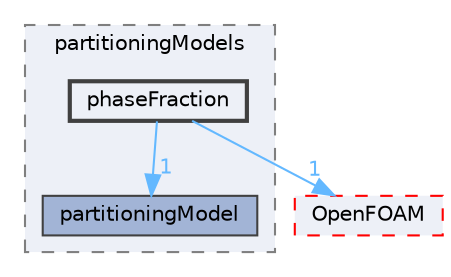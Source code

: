 digraph "src/phaseSystemModels/reactingEuler/multiphaseSystem/derivedFvPatchFields/wallBoilingSubModels/partitioningModels/phaseFraction"
{
 // LATEX_PDF_SIZE
  bgcolor="transparent";
  edge [fontname=Helvetica,fontsize=10,labelfontname=Helvetica,labelfontsize=10];
  node [fontname=Helvetica,fontsize=10,shape=box,height=0.2,width=0.4];
  compound=true
  subgraph clusterdir_0f3f77e1d4da6a60e63b2ee18eee4c6a {
    graph [ bgcolor="#edf0f7", pencolor="grey50", label="partitioningModels", fontname=Helvetica,fontsize=10 style="filled,dashed", URL="dir_0f3f77e1d4da6a60e63b2ee18eee4c6a.html",tooltip=""]
  dir_7f92e579e10550d731637ba6b0b3e6d7 [label="partitioningModel", fillcolor="#a2b4d6", color="grey25", style="filled", URL="dir_7f92e579e10550d731637ba6b0b3e6d7.html",tooltip=""];
  dir_76b2602f806456e91fff8e36d9b88c3a [label="phaseFraction", fillcolor="#edf0f7", color="grey25", style="filled,bold", URL="dir_76b2602f806456e91fff8e36d9b88c3a.html",tooltip=""];
  }
  dir_c5473ff19b20e6ec4dfe5c310b3778a8 [label="OpenFOAM", fillcolor="#edf0f7", color="red", style="filled,dashed", URL="dir_c5473ff19b20e6ec4dfe5c310b3778a8.html",tooltip=""];
  dir_76b2602f806456e91fff8e36d9b88c3a->dir_7f92e579e10550d731637ba6b0b3e6d7 [headlabel="1", labeldistance=1.5 headhref="dir_002885_002811.html" href="dir_002885_002811.html" color="steelblue1" fontcolor="steelblue1"];
  dir_76b2602f806456e91fff8e36d9b88c3a->dir_c5473ff19b20e6ec4dfe5c310b3778a8 [headlabel="1", labeldistance=1.5 headhref="dir_002885_002695.html" href="dir_002885_002695.html" color="steelblue1" fontcolor="steelblue1"];
}
